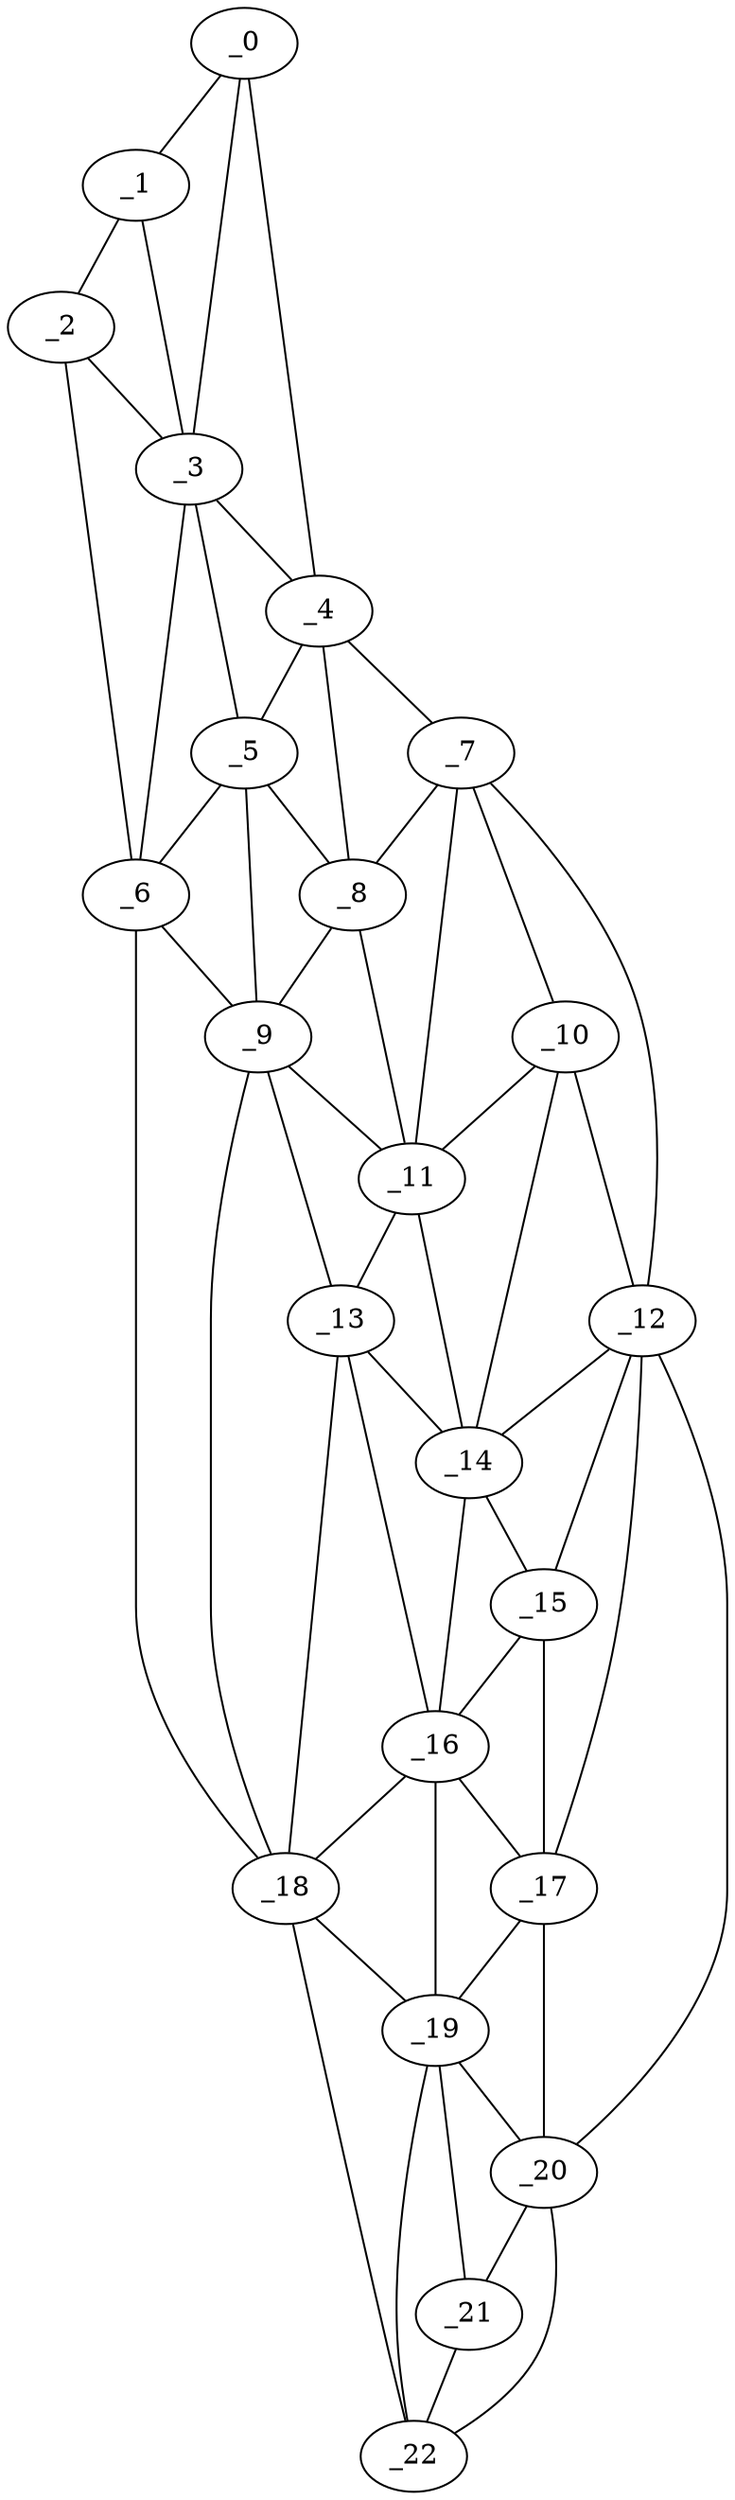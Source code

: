 graph "obj91__330.gxl" {
	_0	 [x=6,
		y=67];
	_1	 [x=7,
		y=74];
	_0 -- _1	 [valence=1];
	_3	 [x=33,
		y=82];
	_0 -- _3	 [valence=2];
	_4	 [x=39,
		y=52];
	_0 -- _4	 [valence=1];
	_2	 [x=30,
		y=88];
	_1 -- _2	 [valence=1];
	_1 -- _3	 [valence=1];
	_2 -- _3	 [valence=2];
	_6	 [x=46,
		y=90];
	_2 -- _6	 [valence=1];
	_3 -- _4	 [valence=2];
	_5	 [x=44,
		y=80];
	_3 -- _5	 [valence=2];
	_3 -- _6	 [valence=1];
	_4 -- _5	 [valence=1];
	_7	 [x=53,
		y=47];
	_4 -- _7	 [valence=1];
	_8	 [x=53,
		y=72];
	_4 -- _8	 [valence=2];
	_5 -- _6	 [valence=2];
	_5 -- _8	 [valence=2];
	_9	 [x=58,
		y=83];
	_5 -- _9	 [valence=2];
	_6 -- _9	 [valence=1];
	_18	 [x=112,
		y=73];
	_6 -- _18	 [valence=1];
	_7 -- _8	 [valence=1];
	_10	 [x=63,
		y=44];
	_7 -- _10	 [valence=1];
	_11	 [x=68,
		y=68];
	_7 -- _11	 [valence=2];
	_12	 [x=75,
		y=40];
	_7 -- _12	 [valence=1];
	_8 -- _9	 [valence=2];
	_8 -- _11	 [valence=2];
	_9 -- _11	 [valence=2];
	_13	 [x=80,
		y=68];
	_9 -- _13	 [valence=1];
	_9 -- _18	 [valence=2];
	_10 -- _11	 [valence=2];
	_10 -- _12	 [valence=1];
	_14	 [x=82,
		y=65];
	_10 -- _14	 [valence=2];
	_11 -- _13	 [valence=1];
	_11 -- _14	 [valence=1];
	_12 -- _14	 [valence=2];
	_15	 [x=89,
		y=56];
	_12 -- _15	 [valence=1];
	_17	 [x=102,
		y=52];
	_12 -- _17	 [valence=1];
	_20	 [x=121,
		y=50];
	_12 -- _20	 [valence=1];
	_13 -- _14	 [valence=2];
	_16	 [x=98,
		y=66];
	_13 -- _16	 [valence=1];
	_13 -- _18	 [valence=2];
	_14 -- _15	 [valence=2];
	_14 -- _16	 [valence=1];
	_15 -- _16	 [valence=2];
	_15 -- _17	 [valence=1];
	_16 -- _17	 [valence=2];
	_16 -- _18	 [valence=2];
	_19	 [x=115,
		y=59];
	_16 -- _19	 [valence=2];
	_17 -- _19	 [valence=1];
	_17 -- _20	 [valence=2];
	_18 -- _19	 [valence=1];
	_22	 [x=124,
		y=60];
	_18 -- _22	 [valence=1];
	_19 -- _20	 [valence=2];
	_21	 [x=122,
		y=55];
	_19 -- _21	 [valence=2];
	_19 -- _22	 [valence=2];
	_20 -- _21	 [valence=2];
	_20 -- _22	 [valence=1];
	_21 -- _22	 [valence=1];
}
